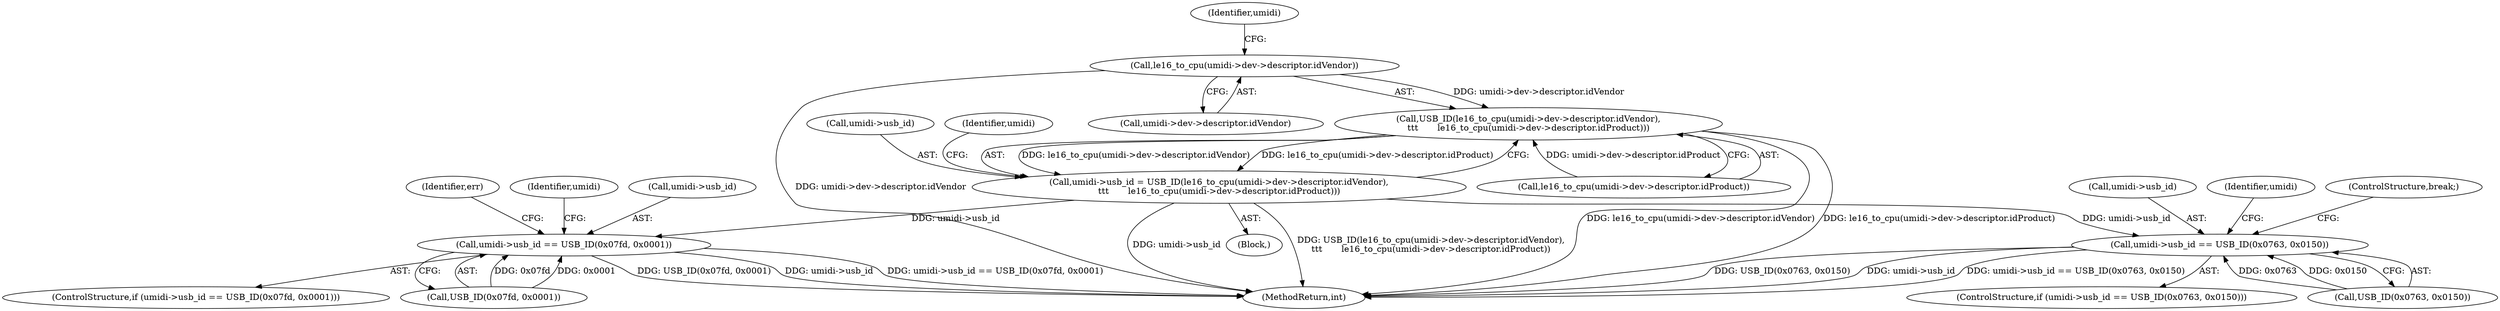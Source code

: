 digraph "0_linux_07d86ca93db7e5cdf4743564d98292042ec21af7@pointer" {
"1000181" [label="(Call,le16_to_cpu(umidi->dev->descriptor.idVendor))"];
"1000180" [label="(Call,USB_ID(le16_to_cpu(umidi->dev->descriptor.idVendor),\n\t\t\t       le16_to_cpu(umidi->dev->descriptor.idProduct)))"];
"1000176" [label="(Call,umidi->usb_id = USB_ID(le16_to_cpu(umidi->dev->descriptor.idVendor),\n\t\t\t       le16_to_cpu(umidi->dev->descriptor.idProduct)))"];
"1000226" [label="(Call,umidi->usb_id == USB_ID(0x0763, 0x0150))"];
"1000330" [label="(Call,umidi->usb_id == USB_ID(0x07fd, 0x0001))"];
"1000334" [label="(Call,USB_ID(0x07fd, 0x0001))"];
"1000227" [label="(Call,umidi->usb_id)"];
"1000339" [label="(Identifier,umidi)"];
"1000200" [label="(Identifier,umidi)"];
"1000193" [label="(Identifier,umidi)"];
"1000182" [label="(Call,umidi->dev->descriptor.idVendor)"];
"1000177" [label="(Call,umidi->usb_id)"];
"1000226" [label="(Call,umidi->usb_id == USB_ID(0x0763, 0x0150))"];
"1000181" [label="(Call,le16_to_cpu(umidi->dev->descriptor.idVendor))"];
"1000235" [label="(Identifier,umidi)"];
"1000329" [label="(ControlStructure,if (umidi->usb_id == USB_ID(0x07fd, 0x0001)))"];
"1000572" [label="(MethodReturn,int)"];
"1000239" [label="(ControlStructure,break;)"];
"1000230" [label="(Call,USB_ID(0x0763, 0x0150))"];
"1000189" [label="(Call,le16_to_cpu(umidi->dev->descriptor.idProduct))"];
"1000114" [label="(Block,)"];
"1000331" [label="(Call,umidi->usb_id)"];
"1000176" [label="(Call,umidi->usb_id = USB_ID(le16_to_cpu(umidi->dev->descriptor.idVendor),\n\t\t\t       le16_to_cpu(umidi->dev->descriptor.idProduct)))"];
"1000330" [label="(Call,umidi->usb_id == USB_ID(0x07fd, 0x0001))"];
"1000180" [label="(Call,USB_ID(le16_to_cpu(umidi->dev->descriptor.idVendor),\n\t\t\t       le16_to_cpu(umidi->dev->descriptor.idProduct)))"];
"1000344" [label="(Identifier,err)"];
"1000225" [label="(ControlStructure,if (umidi->usb_id == USB_ID(0x0763, 0x0150)))"];
"1000181" -> "1000180"  [label="AST: "];
"1000181" -> "1000182"  [label="CFG: "];
"1000182" -> "1000181"  [label="AST: "];
"1000193" -> "1000181"  [label="CFG: "];
"1000181" -> "1000572"  [label="DDG: umidi->dev->descriptor.idVendor"];
"1000181" -> "1000180"  [label="DDG: umidi->dev->descriptor.idVendor"];
"1000180" -> "1000176"  [label="AST: "];
"1000180" -> "1000189"  [label="CFG: "];
"1000189" -> "1000180"  [label="AST: "];
"1000176" -> "1000180"  [label="CFG: "];
"1000180" -> "1000572"  [label="DDG: le16_to_cpu(umidi->dev->descriptor.idProduct)"];
"1000180" -> "1000572"  [label="DDG: le16_to_cpu(umidi->dev->descriptor.idVendor)"];
"1000180" -> "1000176"  [label="DDG: le16_to_cpu(umidi->dev->descriptor.idVendor)"];
"1000180" -> "1000176"  [label="DDG: le16_to_cpu(umidi->dev->descriptor.idProduct)"];
"1000189" -> "1000180"  [label="DDG: umidi->dev->descriptor.idProduct"];
"1000176" -> "1000114"  [label="AST: "];
"1000177" -> "1000176"  [label="AST: "];
"1000200" -> "1000176"  [label="CFG: "];
"1000176" -> "1000572"  [label="DDG: USB_ID(le16_to_cpu(umidi->dev->descriptor.idVendor),\n\t\t\t       le16_to_cpu(umidi->dev->descriptor.idProduct))"];
"1000176" -> "1000572"  [label="DDG: umidi->usb_id"];
"1000176" -> "1000226"  [label="DDG: umidi->usb_id"];
"1000176" -> "1000330"  [label="DDG: umidi->usb_id"];
"1000226" -> "1000225"  [label="AST: "];
"1000226" -> "1000230"  [label="CFG: "];
"1000227" -> "1000226"  [label="AST: "];
"1000230" -> "1000226"  [label="AST: "];
"1000235" -> "1000226"  [label="CFG: "];
"1000239" -> "1000226"  [label="CFG: "];
"1000226" -> "1000572"  [label="DDG: umidi->usb_id"];
"1000226" -> "1000572"  [label="DDG: umidi->usb_id == USB_ID(0x0763, 0x0150)"];
"1000226" -> "1000572"  [label="DDG: USB_ID(0x0763, 0x0150)"];
"1000230" -> "1000226"  [label="DDG: 0x0763"];
"1000230" -> "1000226"  [label="DDG: 0x0150"];
"1000330" -> "1000329"  [label="AST: "];
"1000330" -> "1000334"  [label="CFG: "];
"1000331" -> "1000330"  [label="AST: "];
"1000334" -> "1000330"  [label="AST: "];
"1000339" -> "1000330"  [label="CFG: "];
"1000344" -> "1000330"  [label="CFG: "];
"1000330" -> "1000572"  [label="DDG: USB_ID(0x07fd, 0x0001)"];
"1000330" -> "1000572"  [label="DDG: umidi->usb_id"];
"1000330" -> "1000572"  [label="DDG: umidi->usb_id == USB_ID(0x07fd, 0x0001)"];
"1000334" -> "1000330"  [label="DDG: 0x07fd"];
"1000334" -> "1000330"  [label="DDG: 0x0001"];
}

